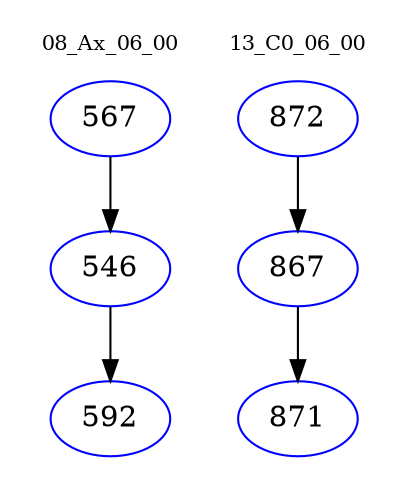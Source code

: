 digraph{
subgraph cluster_0 {
color = white
label = "08_Ax_06_00";
fontsize=10;
T0_567 [label="567", color="blue"]
T0_567 -> T0_546 [color="black"]
T0_546 [label="546", color="blue"]
T0_546 -> T0_592 [color="black"]
T0_592 [label="592", color="blue"]
}
subgraph cluster_1 {
color = white
label = "13_C0_06_00";
fontsize=10;
T1_872 [label="872", color="blue"]
T1_872 -> T1_867 [color="black"]
T1_867 [label="867", color="blue"]
T1_867 -> T1_871 [color="black"]
T1_871 [label="871", color="blue"]
}
}
